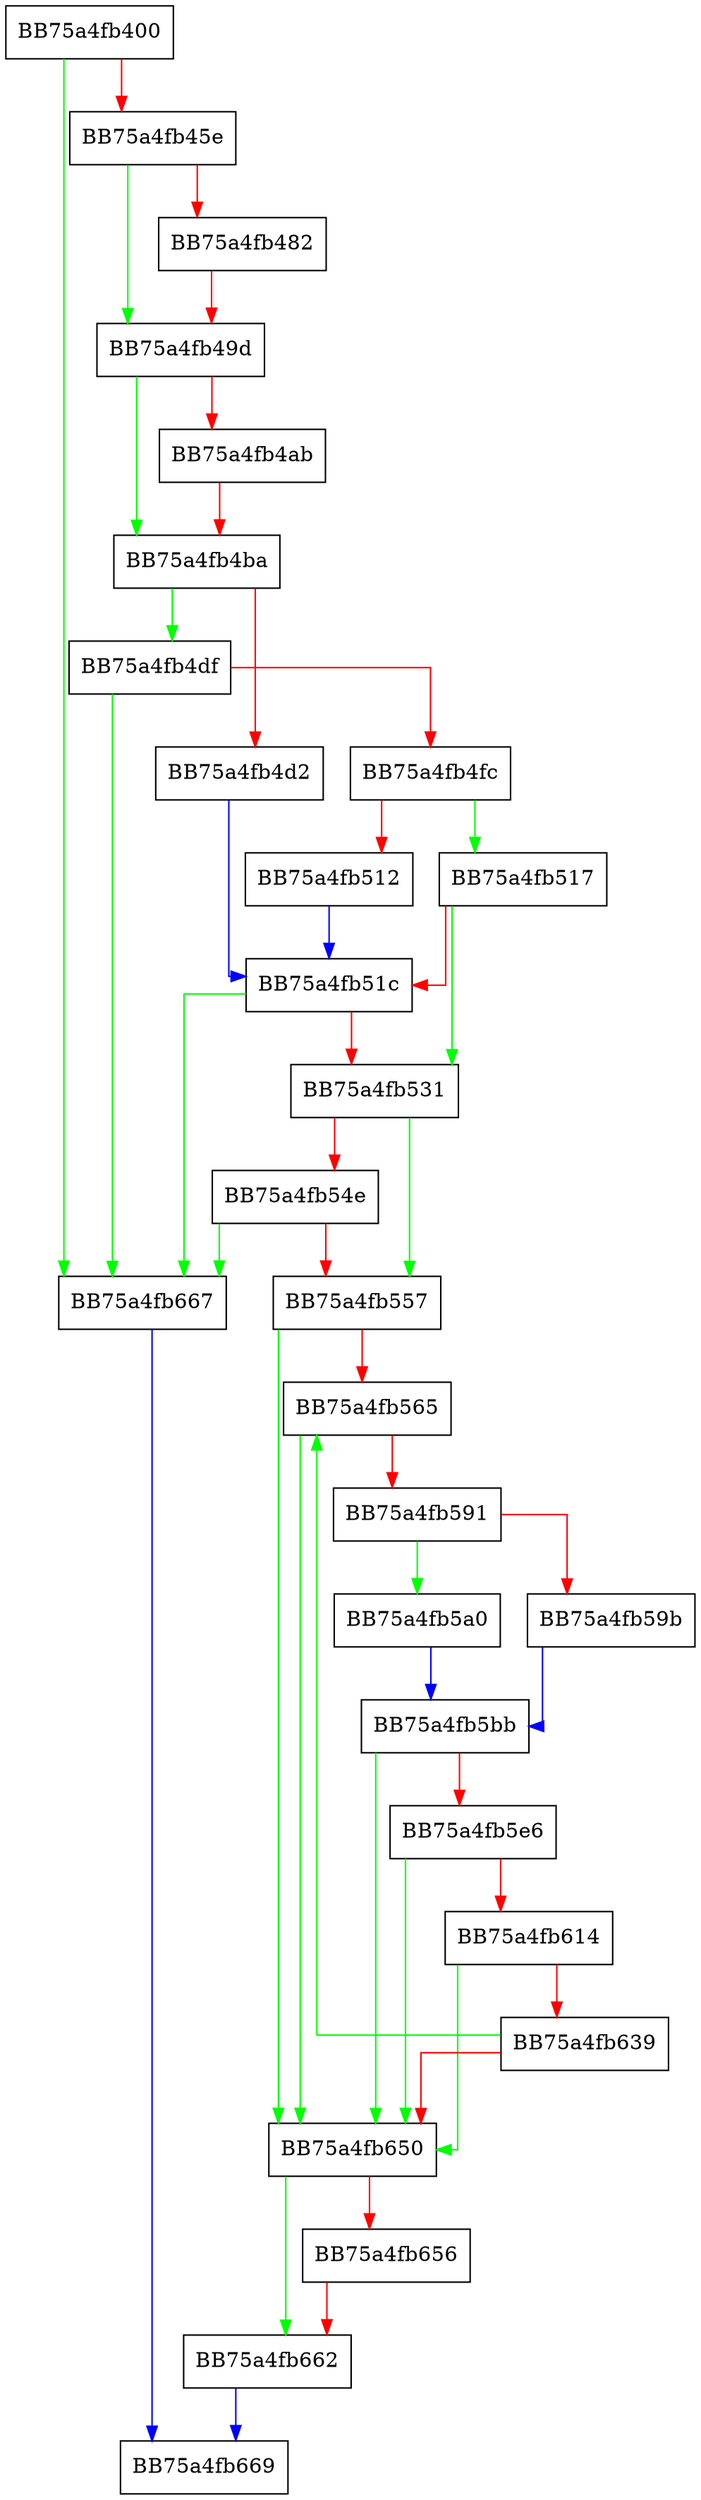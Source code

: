 digraph FixPE {
  node [shape="box"];
  graph [splines=ortho];
  BB75a4fb400 -> BB75a4fb667 [color="green"];
  BB75a4fb400 -> BB75a4fb45e [color="red"];
  BB75a4fb45e -> BB75a4fb49d [color="green"];
  BB75a4fb45e -> BB75a4fb482 [color="red"];
  BB75a4fb482 -> BB75a4fb49d [color="red"];
  BB75a4fb49d -> BB75a4fb4ba [color="green"];
  BB75a4fb49d -> BB75a4fb4ab [color="red"];
  BB75a4fb4ab -> BB75a4fb4ba [color="red"];
  BB75a4fb4ba -> BB75a4fb4df [color="green"];
  BB75a4fb4ba -> BB75a4fb4d2 [color="red"];
  BB75a4fb4d2 -> BB75a4fb51c [color="blue"];
  BB75a4fb4df -> BB75a4fb667 [color="green"];
  BB75a4fb4df -> BB75a4fb4fc [color="red"];
  BB75a4fb4fc -> BB75a4fb517 [color="green"];
  BB75a4fb4fc -> BB75a4fb512 [color="red"];
  BB75a4fb512 -> BB75a4fb51c [color="blue"];
  BB75a4fb517 -> BB75a4fb531 [color="green"];
  BB75a4fb517 -> BB75a4fb51c [color="red"];
  BB75a4fb51c -> BB75a4fb667 [color="green"];
  BB75a4fb51c -> BB75a4fb531 [color="red"];
  BB75a4fb531 -> BB75a4fb557 [color="green"];
  BB75a4fb531 -> BB75a4fb54e [color="red"];
  BB75a4fb54e -> BB75a4fb667 [color="green"];
  BB75a4fb54e -> BB75a4fb557 [color="red"];
  BB75a4fb557 -> BB75a4fb650 [color="green"];
  BB75a4fb557 -> BB75a4fb565 [color="red"];
  BB75a4fb565 -> BB75a4fb650 [color="green"];
  BB75a4fb565 -> BB75a4fb591 [color="red"];
  BB75a4fb591 -> BB75a4fb5a0 [color="green"];
  BB75a4fb591 -> BB75a4fb59b [color="red"];
  BB75a4fb59b -> BB75a4fb5bb [color="blue"];
  BB75a4fb5a0 -> BB75a4fb5bb [color="blue"];
  BB75a4fb5bb -> BB75a4fb650 [color="green"];
  BB75a4fb5bb -> BB75a4fb5e6 [color="red"];
  BB75a4fb5e6 -> BB75a4fb650 [color="green"];
  BB75a4fb5e6 -> BB75a4fb614 [color="red"];
  BB75a4fb614 -> BB75a4fb650 [color="green"];
  BB75a4fb614 -> BB75a4fb639 [color="red"];
  BB75a4fb639 -> BB75a4fb565 [color="green"];
  BB75a4fb639 -> BB75a4fb650 [color="red"];
  BB75a4fb650 -> BB75a4fb662 [color="green"];
  BB75a4fb650 -> BB75a4fb656 [color="red"];
  BB75a4fb656 -> BB75a4fb662 [color="red"];
  BB75a4fb662 -> BB75a4fb669 [color="blue"];
  BB75a4fb667 -> BB75a4fb669 [color="blue"];
}